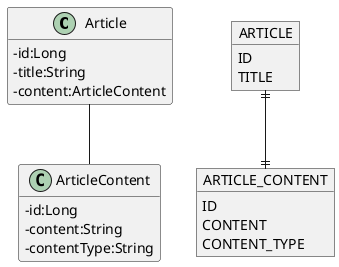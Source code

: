 @startuml

hide empty methods
hide empty attributes
skinparam ClassAttributeIconSize 0

class "Article" as a {
    -id:Long
    -title:String
    -content:ArticleContent
}

class "ArticleContent" as b {
    -id:Long
    -content:String
    -contentType:String
}

a -d- b

object "ARTICLE" as c {
    ID
    TITLE
}

object "ARTICLE_CONTENT" as d {
    ID
    CONTENT
    CONTENT_TYPE
}

c ||-d-|| d

@enduml